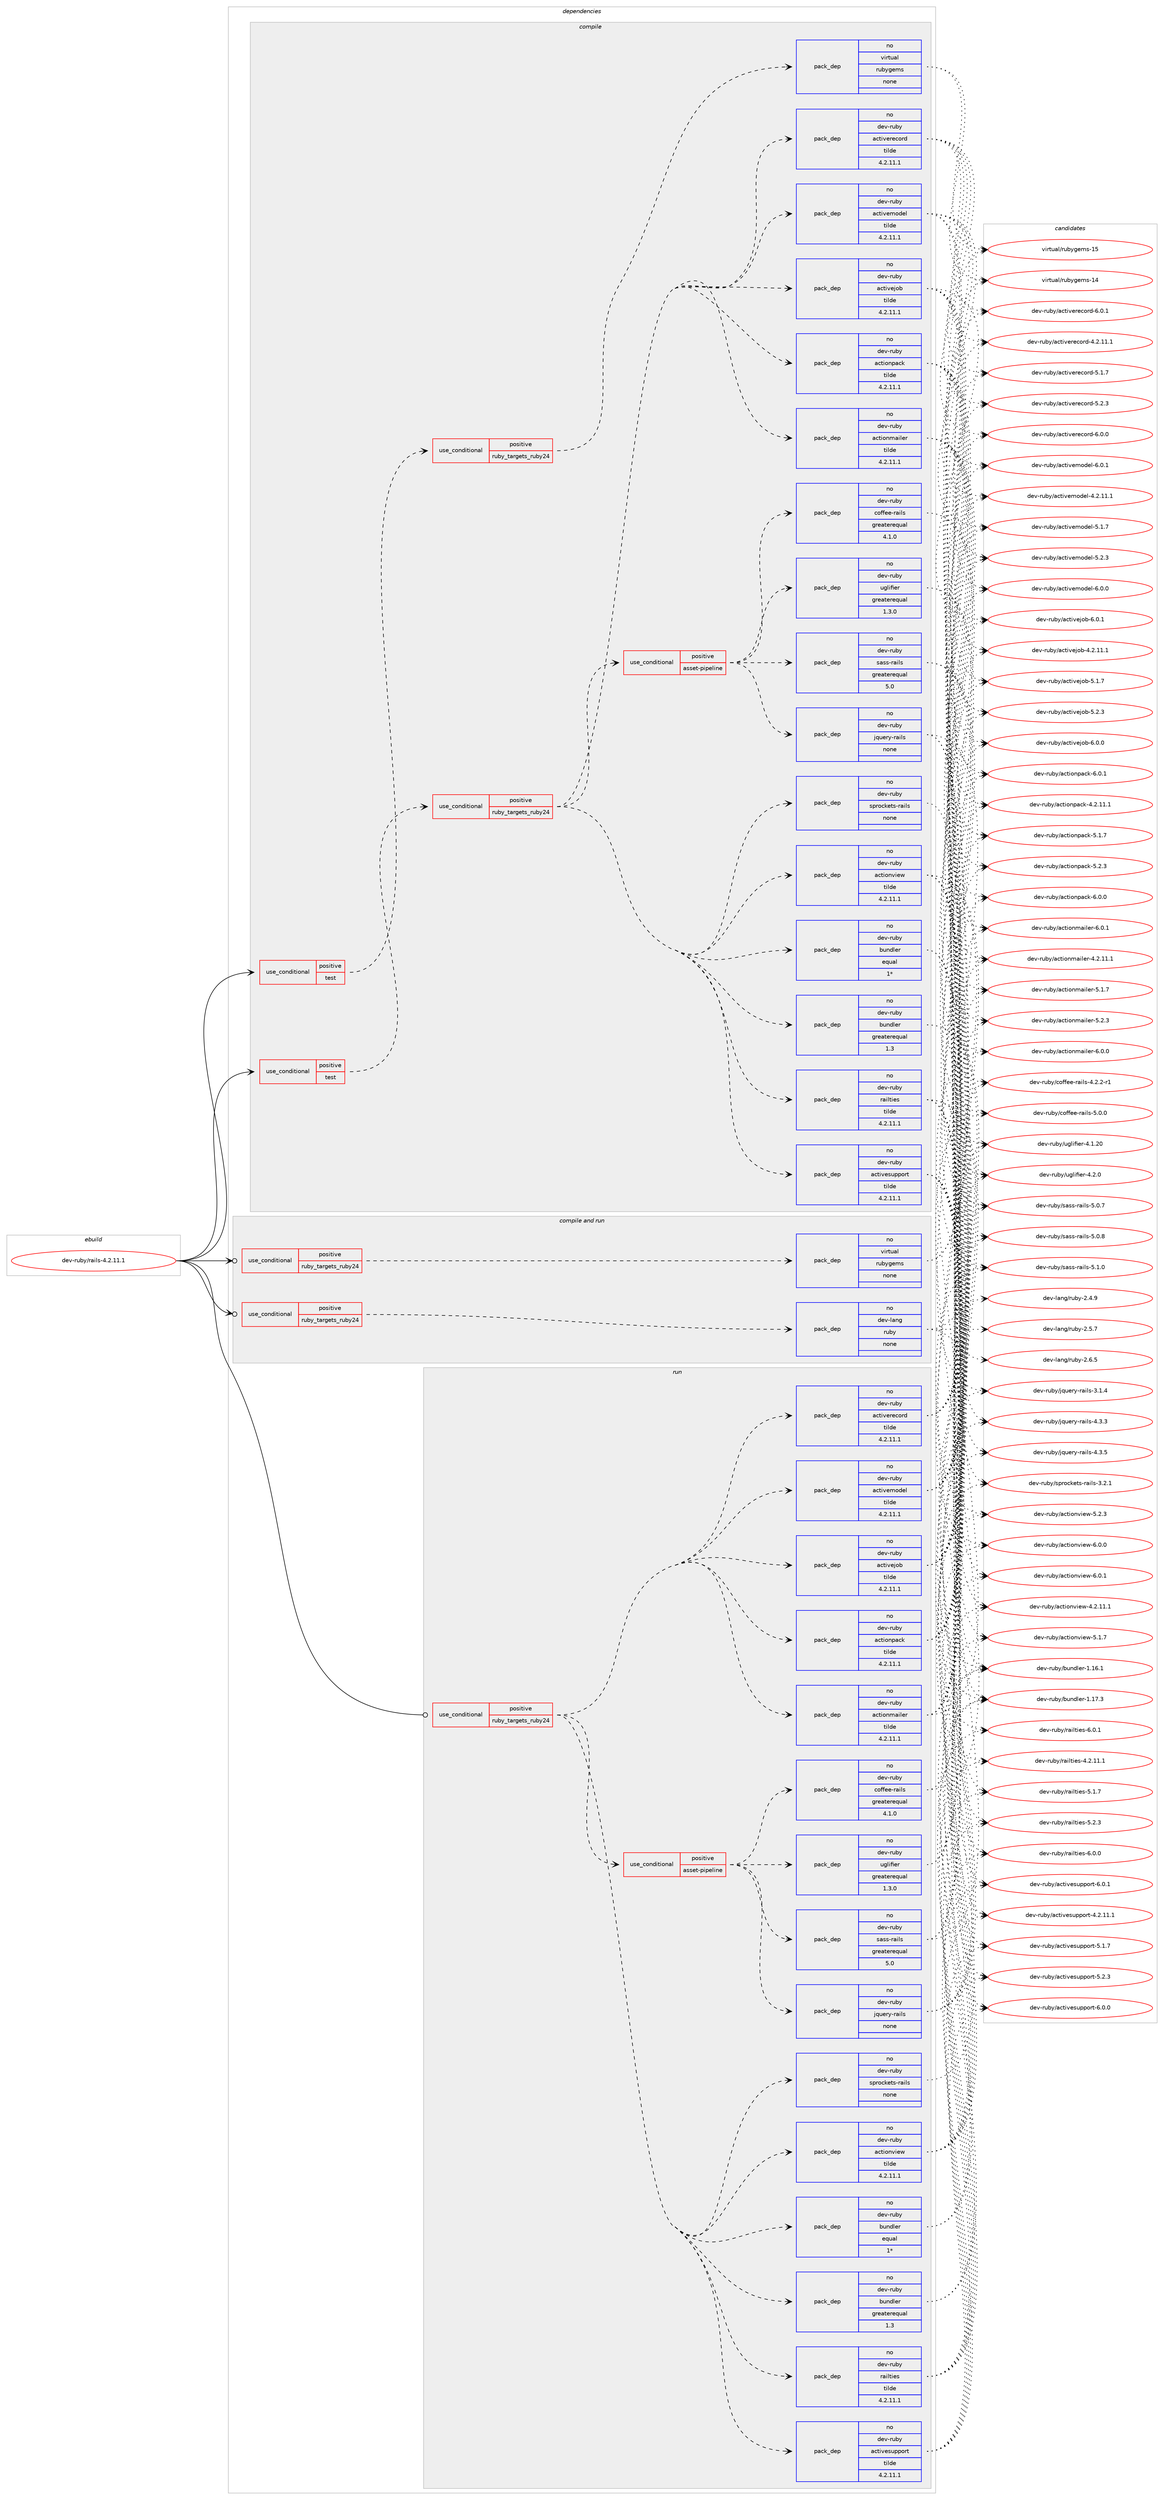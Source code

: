 digraph prolog {

# *************
# Graph options
# *************

newrank=true;
concentrate=true;
compound=true;
graph [rankdir=LR,fontname=Helvetica,fontsize=10,ranksep=1.5];#, ranksep=2.5, nodesep=0.2];
edge  [arrowhead=vee];
node  [fontname=Helvetica,fontsize=10];

# **********
# The ebuild
# **********

subgraph cluster_leftcol {
color=gray;
rank=same;
label=<<i>ebuild</i>>;
id [label="dev-ruby/rails-4.2.11.1", color=red, width=4, href="../dev-ruby/rails-4.2.11.1.svg"];
}

# ****************
# The dependencies
# ****************

subgraph cluster_midcol {
color=gray;
label=<<i>dependencies</i>>;
subgraph cluster_compile {
fillcolor="#eeeeee";
style=filled;
label=<<i>compile</i>>;
subgraph cond171565 {
dependency702860 [label=<<TABLE BORDER="0" CELLBORDER="1" CELLSPACING="0" CELLPADDING="4"><TR><TD ROWSPAN="3" CELLPADDING="10">use_conditional</TD></TR><TR><TD>positive</TD></TR><TR><TD>test</TD></TR></TABLE>>, shape=none, color=red];
subgraph cond171566 {
dependency702861 [label=<<TABLE BORDER="0" CELLBORDER="1" CELLSPACING="0" CELLPADDING="4"><TR><TD ROWSPAN="3" CELLPADDING="10">use_conditional</TD></TR><TR><TD>positive</TD></TR><TR><TD>ruby_targets_ruby24</TD></TR></TABLE>>, shape=none, color=red];
subgraph pack519265 {
dependency702862 [label=<<TABLE BORDER="0" CELLBORDER="1" CELLSPACING="0" CELLPADDING="4" WIDTH="220"><TR><TD ROWSPAN="6" CELLPADDING="30">pack_dep</TD></TR><TR><TD WIDTH="110">no</TD></TR><TR><TD>dev-ruby</TD></TR><TR><TD>actionmailer</TD></TR><TR><TD>tilde</TD></TR><TR><TD>4.2.11.1</TD></TR></TABLE>>, shape=none, color=blue];
}
dependency702861:e -> dependency702862:w [weight=20,style="dashed",arrowhead="vee"];
subgraph pack519266 {
dependency702863 [label=<<TABLE BORDER="0" CELLBORDER="1" CELLSPACING="0" CELLPADDING="4" WIDTH="220"><TR><TD ROWSPAN="6" CELLPADDING="30">pack_dep</TD></TR><TR><TD WIDTH="110">no</TD></TR><TR><TD>dev-ruby</TD></TR><TR><TD>actionpack</TD></TR><TR><TD>tilde</TD></TR><TR><TD>4.2.11.1</TD></TR></TABLE>>, shape=none, color=blue];
}
dependency702861:e -> dependency702863:w [weight=20,style="dashed",arrowhead="vee"];
subgraph pack519267 {
dependency702864 [label=<<TABLE BORDER="0" CELLBORDER="1" CELLSPACING="0" CELLPADDING="4" WIDTH="220"><TR><TD ROWSPAN="6" CELLPADDING="30">pack_dep</TD></TR><TR><TD WIDTH="110">no</TD></TR><TR><TD>dev-ruby</TD></TR><TR><TD>actionview</TD></TR><TR><TD>tilde</TD></TR><TR><TD>4.2.11.1</TD></TR></TABLE>>, shape=none, color=blue];
}
dependency702861:e -> dependency702864:w [weight=20,style="dashed",arrowhead="vee"];
subgraph pack519268 {
dependency702865 [label=<<TABLE BORDER="0" CELLBORDER="1" CELLSPACING="0" CELLPADDING="4" WIDTH="220"><TR><TD ROWSPAN="6" CELLPADDING="30">pack_dep</TD></TR><TR><TD WIDTH="110">no</TD></TR><TR><TD>dev-ruby</TD></TR><TR><TD>activejob</TD></TR><TR><TD>tilde</TD></TR><TR><TD>4.2.11.1</TD></TR></TABLE>>, shape=none, color=blue];
}
dependency702861:e -> dependency702865:w [weight=20,style="dashed",arrowhead="vee"];
subgraph pack519269 {
dependency702866 [label=<<TABLE BORDER="0" CELLBORDER="1" CELLSPACING="0" CELLPADDING="4" WIDTH="220"><TR><TD ROWSPAN="6" CELLPADDING="30">pack_dep</TD></TR><TR><TD WIDTH="110">no</TD></TR><TR><TD>dev-ruby</TD></TR><TR><TD>activemodel</TD></TR><TR><TD>tilde</TD></TR><TR><TD>4.2.11.1</TD></TR></TABLE>>, shape=none, color=blue];
}
dependency702861:e -> dependency702866:w [weight=20,style="dashed",arrowhead="vee"];
subgraph pack519270 {
dependency702867 [label=<<TABLE BORDER="0" CELLBORDER="1" CELLSPACING="0" CELLPADDING="4" WIDTH="220"><TR><TD ROWSPAN="6" CELLPADDING="30">pack_dep</TD></TR><TR><TD WIDTH="110">no</TD></TR><TR><TD>dev-ruby</TD></TR><TR><TD>activerecord</TD></TR><TR><TD>tilde</TD></TR><TR><TD>4.2.11.1</TD></TR></TABLE>>, shape=none, color=blue];
}
dependency702861:e -> dependency702867:w [weight=20,style="dashed",arrowhead="vee"];
subgraph pack519271 {
dependency702868 [label=<<TABLE BORDER="0" CELLBORDER="1" CELLSPACING="0" CELLPADDING="4" WIDTH="220"><TR><TD ROWSPAN="6" CELLPADDING="30">pack_dep</TD></TR><TR><TD WIDTH="110">no</TD></TR><TR><TD>dev-ruby</TD></TR><TR><TD>activesupport</TD></TR><TR><TD>tilde</TD></TR><TR><TD>4.2.11.1</TD></TR></TABLE>>, shape=none, color=blue];
}
dependency702861:e -> dependency702868:w [weight=20,style="dashed",arrowhead="vee"];
subgraph pack519272 {
dependency702869 [label=<<TABLE BORDER="0" CELLBORDER="1" CELLSPACING="0" CELLPADDING="4" WIDTH="220"><TR><TD ROWSPAN="6" CELLPADDING="30">pack_dep</TD></TR><TR><TD WIDTH="110">no</TD></TR><TR><TD>dev-ruby</TD></TR><TR><TD>railties</TD></TR><TR><TD>tilde</TD></TR><TR><TD>4.2.11.1</TD></TR></TABLE>>, shape=none, color=blue];
}
dependency702861:e -> dependency702869:w [weight=20,style="dashed",arrowhead="vee"];
subgraph pack519273 {
dependency702870 [label=<<TABLE BORDER="0" CELLBORDER="1" CELLSPACING="0" CELLPADDING="4" WIDTH="220"><TR><TD ROWSPAN="6" CELLPADDING="30">pack_dep</TD></TR><TR><TD WIDTH="110">no</TD></TR><TR><TD>dev-ruby</TD></TR><TR><TD>bundler</TD></TR><TR><TD>greaterequal</TD></TR><TR><TD>1.3</TD></TR></TABLE>>, shape=none, color=blue];
}
dependency702861:e -> dependency702870:w [weight=20,style="dashed",arrowhead="vee"];
subgraph pack519274 {
dependency702871 [label=<<TABLE BORDER="0" CELLBORDER="1" CELLSPACING="0" CELLPADDING="4" WIDTH="220"><TR><TD ROWSPAN="6" CELLPADDING="30">pack_dep</TD></TR><TR><TD WIDTH="110">no</TD></TR><TR><TD>dev-ruby</TD></TR><TR><TD>bundler</TD></TR><TR><TD>equal</TD></TR><TR><TD>1*</TD></TR></TABLE>>, shape=none, color=blue];
}
dependency702861:e -> dependency702871:w [weight=20,style="dashed",arrowhead="vee"];
subgraph pack519275 {
dependency702872 [label=<<TABLE BORDER="0" CELLBORDER="1" CELLSPACING="0" CELLPADDING="4" WIDTH="220"><TR><TD ROWSPAN="6" CELLPADDING="30">pack_dep</TD></TR><TR><TD WIDTH="110">no</TD></TR><TR><TD>dev-ruby</TD></TR><TR><TD>sprockets-rails</TD></TR><TR><TD>none</TD></TR><TR><TD></TD></TR></TABLE>>, shape=none, color=blue];
}
dependency702861:e -> dependency702872:w [weight=20,style="dashed",arrowhead="vee"];
subgraph cond171567 {
dependency702873 [label=<<TABLE BORDER="0" CELLBORDER="1" CELLSPACING="0" CELLPADDING="4"><TR><TD ROWSPAN="3" CELLPADDING="10">use_conditional</TD></TR><TR><TD>positive</TD></TR><TR><TD>asset-pipeline</TD></TR></TABLE>>, shape=none, color=red];
subgraph pack519276 {
dependency702874 [label=<<TABLE BORDER="0" CELLBORDER="1" CELLSPACING="0" CELLPADDING="4" WIDTH="220"><TR><TD ROWSPAN="6" CELLPADDING="30">pack_dep</TD></TR><TR><TD WIDTH="110">no</TD></TR><TR><TD>dev-ruby</TD></TR><TR><TD>jquery-rails</TD></TR><TR><TD>none</TD></TR><TR><TD></TD></TR></TABLE>>, shape=none, color=blue];
}
dependency702873:e -> dependency702874:w [weight=20,style="dashed",arrowhead="vee"];
subgraph pack519277 {
dependency702875 [label=<<TABLE BORDER="0" CELLBORDER="1" CELLSPACING="0" CELLPADDING="4" WIDTH="220"><TR><TD ROWSPAN="6" CELLPADDING="30">pack_dep</TD></TR><TR><TD WIDTH="110">no</TD></TR><TR><TD>dev-ruby</TD></TR><TR><TD>sass-rails</TD></TR><TR><TD>greaterequal</TD></TR><TR><TD>5.0</TD></TR></TABLE>>, shape=none, color=blue];
}
dependency702873:e -> dependency702875:w [weight=20,style="dashed",arrowhead="vee"];
subgraph pack519278 {
dependency702876 [label=<<TABLE BORDER="0" CELLBORDER="1" CELLSPACING="0" CELLPADDING="4" WIDTH="220"><TR><TD ROWSPAN="6" CELLPADDING="30">pack_dep</TD></TR><TR><TD WIDTH="110">no</TD></TR><TR><TD>dev-ruby</TD></TR><TR><TD>uglifier</TD></TR><TR><TD>greaterequal</TD></TR><TR><TD>1.3.0</TD></TR></TABLE>>, shape=none, color=blue];
}
dependency702873:e -> dependency702876:w [weight=20,style="dashed",arrowhead="vee"];
subgraph pack519279 {
dependency702877 [label=<<TABLE BORDER="0" CELLBORDER="1" CELLSPACING="0" CELLPADDING="4" WIDTH="220"><TR><TD ROWSPAN="6" CELLPADDING="30">pack_dep</TD></TR><TR><TD WIDTH="110">no</TD></TR><TR><TD>dev-ruby</TD></TR><TR><TD>coffee-rails</TD></TR><TR><TD>greaterequal</TD></TR><TR><TD>4.1.0</TD></TR></TABLE>>, shape=none, color=blue];
}
dependency702873:e -> dependency702877:w [weight=20,style="dashed",arrowhead="vee"];
}
dependency702861:e -> dependency702873:w [weight=20,style="dashed",arrowhead="vee"];
}
dependency702860:e -> dependency702861:w [weight=20,style="dashed",arrowhead="vee"];
}
id:e -> dependency702860:w [weight=20,style="solid",arrowhead="vee"];
subgraph cond171568 {
dependency702878 [label=<<TABLE BORDER="0" CELLBORDER="1" CELLSPACING="0" CELLPADDING="4"><TR><TD ROWSPAN="3" CELLPADDING="10">use_conditional</TD></TR><TR><TD>positive</TD></TR><TR><TD>test</TD></TR></TABLE>>, shape=none, color=red];
subgraph cond171569 {
dependency702879 [label=<<TABLE BORDER="0" CELLBORDER="1" CELLSPACING="0" CELLPADDING="4"><TR><TD ROWSPAN="3" CELLPADDING="10">use_conditional</TD></TR><TR><TD>positive</TD></TR><TR><TD>ruby_targets_ruby24</TD></TR></TABLE>>, shape=none, color=red];
subgraph pack519280 {
dependency702880 [label=<<TABLE BORDER="0" CELLBORDER="1" CELLSPACING="0" CELLPADDING="4" WIDTH="220"><TR><TD ROWSPAN="6" CELLPADDING="30">pack_dep</TD></TR><TR><TD WIDTH="110">no</TD></TR><TR><TD>virtual</TD></TR><TR><TD>rubygems</TD></TR><TR><TD>none</TD></TR><TR><TD></TD></TR></TABLE>>, shape=none, color=blue];
}
dependency702879:e -> dependency702880:w [weight=20,style="dashed",arrowhead="vee"];
}
dependency702878:e -> dependency702879:w [weight=20,style="dashed",arrowhead="vee"];
}
id:e -> dependency702878:w [weight=20,style="solid",arrowhead="vee"];
}
subgraph cluster_compileandrun {
fillcolor="#eeeeee";
style=filled;
label=<<i>compile and run</i>>;
subgraph cond171570 {
dependency702881 [label=<<TABLE BORDER="0" CELLBORDER="1" CELLSPACING="0" CELLPADDING="4"><TR><TD ROWSPAN="3" CELLPADDING="10">use_conditional</TD></TR><TR><TD>positive</TD></TR><TR><TD>ruby_targets_ruby24</TD></TR></TABLE>>, shape=none, color=red];
subgraph pack519281 {
dependency702882 [label=<<TABLE BORDER="0" CELLBORDER="1" CELLSPACING="0" CELLPADDING="4" WIDTH="220"><TR><TD ROWSPAN="6" CELLPADDING="30">pack_dep</TD></TR><TR><TD WIDTH="110">no</TD></TR><TR><TD>dev-lang</TD></TR><TR><TD>ruby</TD></TR><TR><TD>none</TD></TR><TR><TD></TD></TR></TABLE>>, shape=none, color=blue];
}
dependency702881:e -> dependency702882:w [weight=20,style="dashed",arrowhead="vee"];
}
id:e -> dependency702881:w [weight=20,style="solid",arrowhead="odotvee"];
subgraph cond171571 {
dependency702883 [label=<<TABLE BORDER="0" CELLBORDER="1" CELLSPACING="0" CELLPADDING="4"><TR><TD ROWSPAN="3" CELLPADDING="10">use_conditional</TD></TR><TR><TD>positive</TD></TR><TR><TD>ruby_targets_ruby24</TD></TR></TABLE>>, shape=none, color=red];
subgraph pack519282 {
dependency702884 [label=<<TABLE BORDER="0" CELLBORDER="1" CELLSPACING="0" CELLPADDING="4" WIDTH="220"><TR><TD ROWSPAN="6" CELLPADDING="30">pack_dep</TD></TR><TR><TD WIDTH="110">no</TD></TR><TR><TD>virtual</TD></TR><TR><TD>rubygems</TD></TR><TR><TD>none</TD></TR><TR><TD></TD></TR></TABLE>>, shape=none, color=blue];
}
dependency702883:e -> dependency702884:w [weight=20,style="dashed",arrowhead="vee"];
}
id:e -> dependency702883:w [weight=20,style="solid",arrowhead="odotvee"];
}
subgraph cluster_run {
fillcolor="#eeeeee";
style=filled;
label=<<i>run</i>>;
subgraph cond171572 {
dependency702885 [label=<<TABLE BORDER="0" CELLBORDER="1" CELLSPACING="0" CELLPADDING="4"><TR><TD ROWSPAN="3" CELLPADDING="10">use_conditional</TD></TR><TR><TD>positive</TD></TR><TR><TD>ruby_targets_ruby24</TD></TR></TABLE>>, shape=none, color=red];
subgraph pack519283 {
dependency702886 [label=<<TABLE BORDER="0" CELLBORDER="1" CELLSPACING="0" CELLPADDING="4" WIDTH="220"><TR><TD ROWSPAN="6" CELLPADDING="30">pack_dep</TD></TR><TR><TD WIDTH="110">no</TD></TR><TR><TD>dev-ruby</TD></TR><TR><TD>actionmailer</TD></TR><TR><TD>tilde</TD></TR><TR><TD>4.2.11.1</TD></TR></TABLE>>, shape=none, color=blue];
}
dependency702885:e -> dependency702886:w [weight=20,style="dashed",arrowhead="vee"];
subgraph pack519284 {
dependency702887 [label=<<TABLE BORDER="0" CELLBORDER="1" CELLSPACING="0" CELLPADDING="4" WIDTH="220"><TR><TD ROWSPAN="6" CELLPADDING="30">pack_dep</TD></TR><TR><TD WIDTH="110">no</TD></TR><TR><TD>dev-ruby</TD></TR><TR><TD>actionpack</TD></TR><TR><TD>tilde</TD></TR><TR><TD>4.2.11.1</TD></TR></TABLE>>, shape=none, color=blue];
}
dependency702885:e -> dependency702887:w [weight=20,style="dashed",arrowhead="vee"];
subgraph pack519285 {
dependency702888 [label=<<TABLE BORDER="0" CELLBORDER="1" CELLSPACING="0" CELLPADDING="4" WIDTH="220"><TR><TD ROWSPAN="6" CELLPADDING="30">pack_dep</TD></TR><TR><TD WIDTH="110">no</TD></TR><TR><TD>dev-ruby</TD></TR><TR><TD>actionview</TD></TR><TR><TD>tilde</TD></TR><TR><TD>4.2.11.1</TD></TR></TABLE>>, shape=none, color=blue];
}
dependency702885:e -> dependency702888:w [weight=20,style="dashed",arrowhead="vee"];
subgraph pack519286 {
dependency702889 [label=<<TABLE BORDER="0" CELLBORDER="1" CELLSPACING="0" CELLPADDING="4" WIDTH="220"><TR><TD ROWSPAN="6" CELLPADDING="30">pack_dep</TD></TR><TR><TD WIDTH="110">no</TD></TR><TR><TD>dev-ruby</TD></TR><TR><TD>activejob</TD></TR><TR><TD>tilde</TD></TR><TR><TD>4.2.11.1</TD></TR></TABLE>>, shape=none, color=blue];
}
dependency702885:e -> dependency702889:w [weight=20,style="dashed",arrowhead="vee"];
subgraph pack519287 {
dependency702890 [label=<<TABLE BORDER="0" CELLBORDER="1" CELLSPACING="0" CELLPADDING="4" WIDTH="220"><TR><TD ROWSPAN="6" CELLPADDING="30">pack_dep</TD></TR><TR><TD WIDTH="110">no</TD></TR><TR><TD>dev-ruby</TD></TR><TR><TD>activemodel</TD></TR><TR><TD>tilde</TD></TR><TR><TD>4.2.11.1</TD></TR></TABLE>>, shape=none, color=blue];
}
dependency702885:e -> dependency702890:w [weight=20,style="dashed",arrowhead="vee"];
subgraph pack519288 {
dependency702891 [label=<<TABLE BORDER="0" CELLBORDER="1" CELLSPACING="0" CELLPADDING="4" WIDTH="220"><TR><TD ROWSPAN="6" CELLPADDING="30">pack_dep</TD></TR><TR><TD WIDTH="110">no</TD></TR><TR><TD>dev-ruby</TD></TR><TR><TD>activerecord</TD></TR><TR><TD>tilde</TD></TR><TR><TD>4.2.11.1</TD></TR></TABLE>>, shape=none, color=blue];
}
dependency702885:e -> dependency702891:w [weight=20,style="dashed",arrowhead="vee"];
subgraph pack519289 {
dependency702892 [label=<<TABLE BORDER="0" CELLBORDER="1" CELLSPACING="0" CELLPADDING="4" WIDTH="220"><TR><TD ROWSPAN="6" CELLPADDING="30">pack_dep</TD></TR><TR><TD WIDTH="110">no</TD></TR><TR><TD>dev-ruby</TD></TR><TR><TD>activesupport</TD></TR><TR><TD>tilde</TD></TR><TR><TD>4.2.11.1</TD></TR></TABLE>>, shape=none, color=blue];
}
dependency702885:e -> dependency702892:w [weight=20,style="dashed",arrowhead="vee"];
subgraph pack519290 {
dependency702893 [label=<<TABLE BORDER="0" CELLBORDER="1" CELLSPACING="0" CELLPADDING="4" WIDTH="220"><TR><TD ROWSPAN="6" CELLPADDING="30">pack_dep</TD></TR><TR><TD WIDTH="110">no</TD></TR><TR><TD>dev-ruby</TD></TR><TR><TD>railties</TD></TR><TR><TD>tilde</TD></TR><TR><TD>4.2.11.1</TD></TR></TABLE>>, shape=none, color=blue];
}
dependency702885:e -> dependency702893:w [weight=20,style="dashed",arrowhead="vee"];
subgraph pack519291 {
dependency702894 [label=<<TABLE BORDER="0" CELLBORDER="1" CELLSPACING="0" CELLPADDING="4" WIDTH="220"><TR><TD ROWSPAN="6" CELLPADDING="30">pack_dep</TD></TR><TR><TD WIDTH="110">no</TD></TR><TR><TD>dev-ruby</TD></TR><TR><TD>bundler</TD></TR><TR><TD>greaterequal</TD></TR><TR><TD>1.3</TD></TR></TABLE>>, shape=none, color=blue];
}
dependency702885:e -> dependency702894:w [weight=20,style="dashed",arrowhead="vee"];
subgraph pack519292 {
dependency702895 [label=<<TABLE BORDER="0" CELLBORDER="1" CELLSPACING="0" CELLPADDING="4" WIDTH="220"><TR><TD ROWSPAN="6" CELLPADDING="30">pack_dep</TD></TR><TR><TD WIDTH="110">no</TD></TR><TR><TD>dev-ruby</TD></TR><TR><TD>bundler</TD></TR><TR><TD>equal</TD></TR><TR><TD>1*</TD></TR></TABLE>>, shape=none, color=blue];
}
dependency702885:e -> dependency702895:w [weight=20,style="dashed",arrowhead="vee"];
subgraph pack519293 {
dependency702896 [label=<<TABLE BORDER="0" CELLBORDER="1" CELLSPACING="0" CELLPADDING="4" WIDTH="220"><TR><TD ROWSPAN="6" CELLPADDING="30">pack_dep</TD></TR><TR><TD WIDTH="110">no</TD></TR><TR><TD>dev-ruby</TD></TR><TR><TD>sprockets-rails</TD></TR><TR><TD>none</TD></TR><TR><TD></TD></TR></TABLE>>, shape=none, color=blue];
}
dependency702885:e -> dependency702896:w [weight=20,style="dashed",arrowhead="vee"];
subgraph cond171573 {
dependency702897 [label=<<TABLE BORDER="0" CELLBORDER="1" CELLSPACING="0" CELLPADDING="4"><TR><TD ROWSPAN="3" CELLPADDING="10">use_conditional</TD></TR><TR><TD>positive</TD></TR><TR><TD>asset-pipeline</TD></TR></TABLE>>, shape=none, color=red];
subgraph pack519294 {
dependency702898 [label=<<TABLE BORDER="0" CELLBORDER="1" CELLSPACING="0" CELLPADDING="4" WIDTH="220"><TR><TD ROWSPAN="6" CELLPADDING="30">pack_dep</TD></TR><TR><TD WIDTH="110">no</TD></TR><TR><TD>dev-ruby</TD></TR><TR><TD>jquery-rails</TD></TR><TR><TD>none</TD></TR><TR><TD></TD></TR></TABLE>>, shape=none, color=blue];
}
dependency702897:e -> dependency702898:w [weight=20,style="dashed",arrowhead="vee"];
subgraph pack519295 {
dependency702899 [label=<<TABLE BORDER="0" CELLBORDER="1" CELLSPACING="0" CELLPADDING="4" WIDTH="220"><TR><TD ROWSPAN="6" CELLPADDING="30">pack_dep</TD></TR><TR><TD WIDTH="110">no</TD></TR><TR><TD>dev-ruby</TD></TR><TR><TD>sass-rails</TD></TR><TR><TD>greaterequal</TD></TR><TR><TD>5.0</TD></TR></TABLE>>, shape=none, color=blue];
}
dependency702897:e -> dependency702899:w [weight=20,style="dashed",arrowhead="vee"];
subgraph pack519296 {
dependency702900 [label=<<TABLE BORDER="0" CELLBORDER="1" CELLSPACING="0" CELLPADDING="4" WIDTH="220"><TR><TD ROWSPAN="6" CELLPADDING="30">pack_dep</TD></TR><TR><TD WIDTH="110">no</TD></TR><TR><TD>dev-ruby</TD></TR><TR><TD>uglifier</TD></TR><TR><TD>greaterequal</TD></TR><TR><TD>1.3.0</TD></TR></TABLE>>, shape=none, color=blue];
}
dependency702897:e -> dependency702900:w [weight=20,style="dashed",arrowhead="vee"];
subgraph pack519297 {
dependency702901 [label=<<TABLE BORDER="0" CELLBORDER="1" CELLSPACING="0" CELLPADDING="4" WIDTH="220"><TR><TD ROWSPAN="6" CELLPADDING="30">pack_dep</TD></TR><TR><TD WIDTH="110">no</TD></TR><TR><TD>dev-ruby</TD></TR><TR><TD>coffee-rails</TD></TR><TR><TD>greaterequal</TD></TR><TR><TD>4.1.0</TD></TR></TABLE>>, shape=none, color=blue];
}
dependency702897:e -> dependency702901:w [weight=20,style="dashed",arrowhead="vee"];
}
dependency702885:e -> dependency702897:w [weight=20,style="dashed",arrowhead="vee"];
}
id:e -> dependency702885:w [weight=20,style="solid",arrowhead="odot"];
}
}

# **************
# The candidates
# **************

subgraph cluster_choices {
rank=same;
color=gray;
label=<<i>candidates</i>>;

subgraph choice519265 {
color=black;
nodesep=1;
choice100101118451141179812147979911610511111010997105108101114455246504649494649 [label="dev-ruby/actionmailer-4.2.11.1", color=red, width=4,href="../dev-ruby/actionmailer-4.2.11.1.svg"];
choice100101118451141179812147979911610511111010997105108101114455346494655 [label="dev-ruby/actionmailer-5.1.7", color=red, width=4,href="../dev-ruby/actionmailer-5.1.7.svg"];
choice100101118451141179812147979911610511111010997105108101114455346504651 [label="dev-ruby/actionmailer-5.2.3", color=red, width=4,href="../dev-ruby/actionmailer-5.2.3.svg"];
choice100101118451141179812147979911610511111010997105108101114455446484648 [label="dev-ruby/actionmailer-6.0.0", color=red, width=4,href="../dev-ruby/actionmailer-6.0.0.svg"];
choice100101118451141179812147979911610511111010997105108101114455446484649 [label="dev-ruby/actionmailer-6.0.1", color=red, width=4,href="../dev-ruby/actionmailer-6.0.1.svg"];
dependency702862:e -> choice100101118451141179812147979911610511111010997105108101114455246504649494649:w [style=dotted,weight="100"];
dependency702862:e -> choice100101118451141179812147979911610511111010997105108101114455346494655:w [style=dotted,weight="100"];
dependency702862:e -> choice100101118451141179812147979911610511111010997105108101114455346504651:w [style=dotted,weight="100"];
dependency702862:e -> choice100101118451141179812147979911610511111010997105108101114455446484648:w [style=dotted,weight="100"];
dependency702862:e -> choice100101118451141179812147979911610511111010997105108101114455446484649:w [style=dotted,weight="100"];
}
subgraph choice519266 {
color=black;
nodesep=1;
choice10010111845114117981214797991161051111101129799107455246504649494649 [label="dev-ruby/actionpack-4.2.11.1", color=red, width=4,href="../dev-ruby/actionpack-4.2.11.1.svg"];
choice10010111845114117981214797991161051111101129799107455346494655 [label="dev-ruby/actionpack-5.1.7", color=red, width=4,href="../dev-ruby/actionpack-5.1.7.svg"];
choice10010111845114117981214797991161051111101129799107455346504651 [label="dev-ruby/actionpack-5.2.3", color=red, width=4,href="../dev-ruby/actionpack-5.2.3.svg"];
choice10010111845114117981214797991161051111101129799107455446484648 [label="dev-ruby/actionpack-6.0.0", color=red, width=4,href="../dev-ruby/actionpack-6.0.0.svg"];
choice10010111845114117981214797991161051111101129799107455446484649 [label="dev-ruby/actionpack-6.0.1", color=red, width=4,href="../dev-ruby/actionpack-6.0.1.svg"];
dependency702863:e -> choice10010111845114117981214797991161051111101129799107455246504649494649:w [style=dotted,weight="100"];
dependency702863:e -> choice10010111845114117981214797991161051111101129799107455346494655:w [style=dotted,weight="100"];
dependency702863:e -> choice10010111845114117981214797991161051111101129799107455346504651:w [style=dotted,weight="100"];
dependency702863:e -> choice10010111845114117981214797991161051111101129799107455446484648:w [style=dotted,weight="100"];
dependency702863:e -> choice10010111845114117981214797991161051111101129799107455446484649:w [style=dotted,weight="100"];
}
subgraph choice519267 {
color=black;
nodesep=1;
choice1001011184511411798121479799116105111110118105101119455246504649494649 [label="dev-ruby/actionview-4.2.11.1", color=red, width=4,href="../dev-ruby/actionview-4.2.11.1.svg"];
choice1001011184511411798121479799116105111110118105101119455346494655 [label="dev-ruby/actionview-5.1.7", color=red, width=4,href="../dev-ruby/actionview-5.1.7.svg"];
choice1001011184511411798121479799116105111110118105101119455346504651 [label="dev-ruby/actionview-5.2.3", color=red, width=4,href="../dev-ruby/actionview-5.2.3.svg"];
choice1001011184511411798121479799116105111110118105101119455446484648 [label="dev-ruby/actionview-6.0.0", color=red, width=4,href="../dev-ruby/actionview-6.0.0.svg"];
choice1001011184511411798121479799116105111110118105101119455446484649 [label="dev-ruby/actionview-6.0.1", color=red, width=4,href="../dev-ruby/actionview-6.0.1.svg"];
dependency702864:e -> choice1001011184511411798121479799116105111110118105101119455246504649494649:w [style=dotted,weight="100"];
dependency702864:e -> choice1001011184511411798121479799116105111110118105101119455346494655:w [style=dotted,weight="100"];
dependency702864:e -> choice1001011184511411798121479799116105111110118105101119455346504651:w [style=dotted,weight="100"];
dependency702864:e -> choice1001011184511411798121479799116105111110118105101119455446484648:w [style=dotted,weight="100"];
dependency702864:e -> choice1001011184511411798121479799116105111110118105101119455446484649:w [style=dotted,weight="100"];
}
subgraph choice519268 {
color=black;
nodesep=1;
choice100101118451141179812147979911610511810110611198455246504649494649 [label="dev-ruby/activejob-4.2.11.1", color=red, width=4,href="../dev-ruby/activejob-4.2.11.1.svg"];
choice100101118451141179812147979911610511810110611198455346494655 [label="dev-ruby/activejob-5.1.7", color=red, width=4,href="../dev-ruby/activejob-5.1.7.svg"];
choice100101118451141179812147979911610511810110611198455346504651 [label="dev-ruby/activejob-5.2.3", color=red, width=4,href="../dev-ruby/activejob-5.2.3.svg"];
choice100101118451141179812147979911610511810110611198455446484648 [label="dev-ruby/activejob-6.0.0", color=red, width=4,href="../dev-ruby/activejob-6.0.0.svg"];
choice100101118451141179812147979911610511810110611198455446484649 [label="dev-ruby/activejob-6.0.1", color=red, width=4,href="../dev-ruby/activejob-6.0.1.svg"];
dependency702865:e -> choice100101118451141179812147979911610511810110611198455246504649494649:w [style=dotted,weight="100"];
dependency702865:e -> choice100101118451141179812147979911610511810110611198455346494655:w [style=dotted,weight="100"];
dependency702865:e -> choice100101118451141179812147979911610511810110611198455346504651:w [style=dotted,weight="100"];
dependency702865:e -> choice100101118451141179812147979911610511810110611198455446484648:w [style=dotted,weight="100"];
dependency702865:e -> choice100101118451141179812147979911610511810110611198455446484649:w [style=dotted,weight="100"];
}
subgraph choice519269 {
color=black;
nodesep=1;
choice1001011184511411798121479799116105118101109111100101108455246504649494649 [label="dev-ruby/activemodel-4.2.11.1", color=red, width=4,href="../dev-ruby/activemodel-4.2.11.1.svg"];
choice1001011184511411798121479799116105118101109111100101108455346494655 [label="dev-ruby/activemodel-5.1.7", color=red, width=4,href="../dev-ruby/activemodel-5.1.7.svg"];
choice1001011184511411798121479799116105118101109111100101108455346504651 [label="dev-ruby/activemodel-5.2.3", color=red, width=4,href="../dev-ruby/activemodel-5.2.3.svg"];
choice1001011184511411798121479799116105118101109111100101108455446484648 [label="dev-ruby/activemodel-6.0.0", color=red, width=4,href="../dev-ruby/activemodel-6.0.0.svg"];
choice1001011184511411798121479799116105118101109111100101108455446484649 [label="dev-ruby/activemodel-6.0.1", color=red, width=4,href="../dev-ruby/activemodel-6.0.1.svg"];
dependency702866:e -> choice1001011184511411798121479799116105118101109111100101108455246504649494649:w [style=dotted,weight="100"];
dependency702866:e -> choice1001011184511411798121479799116105118101109111100101108455346494655:w [style=dotted,weight="100"];
dependency702866:e -> choice1001011184511411798121479799116105118101109111100101108455346504651:w [style=dotted,weight="100"];
dependency702866:e -> choice1001011184511411798121479799116105118101109111100101108455446484648:w [style=dotted,weight="100"];
dependency702866:e -> choice1001011184511411798121479799116105118101109111100101108455446484649:w [style=dotted,weight="100"];
}
subgraph choice519270 {
color=black;
nodesep=1;
choice100101118451141179812147979911610511810111410199111114100455246504649494649 [label="dev-ruby/activerecord-4.2.11.1", color=red, width=4,href="../dev-ruby/activerecord-4.2.11.1.svg"];
choice100101118451141179812147979911610511810111410199111114100455346494655 [label="dev-ruby/activerecord-5.1.7", color=red, width=4,href="../dev-ruby/activerecord-5.1.7.svg"];
choice100101118451141179812147979911610511810111410199111114100455346504651 [label="dev-ruby/activerecord-5.2.3", color=red, width=4,href="../dev-ruby/activerecord-5.2.3.svg"];
choice100101118451141179812147979911610511810111410199111114100455446484648 [label="dev-ruby/activerecord-6.0.0", color=red, width=4,href="../dev-ruby/activerecord-6.0.0.svg"];
choice100101118451141179812147979911610511810111410199111114100455446484649 [label="dev-ruby/activerecord-6.0.1", color=red, width=4,href="../dev-ruby/activerecord-6.0.1.svg"];
dependency702867:e -> choice100101118451141179812147979911610511810111410199111114100455246504649494649:w [style=dotted,weight="100"];
dependency702867:e -> choice100101118451141179812147979911610511810111410199111114100455346494655:w [style=dotted,weight="100"];
dependency702867:e -> choice100101118451141179812147979911610511810111410199111114100455346504651:w [style=dotted,weight="100"];
dependency702867:e -> choice100101118451141179812147979911610511810111410199111114100455446484648:w [style=dotted,weight="100"];
dependency702867:e -> choice100101118451141179812147979911610511810111410199111114100455446484649:w [style=dotted,weight="100"];
}
subgraph choice519271 {
color=black;
nodesep=1;
choice1001011184511411798121479799116105118101115117112112111114116455246504649494649 [label="dev-ruby/activesupport-4.2.11.1", color=red, width=4,href="../dev-ruby/activesupport-4.2.11.1.svg"];
choice1001011184511411798121479799116105118101115117112112111114116455346494655 [label="dev-ruby/activesupport-5.1.7", color=red, width=4,href="../dev-ruby/activesupport-5.1.7.svg"];
choice1001011184511411798121479799116105118101115117112112111114116455346504651 [label="dev-ruby/activesupport-5.2.3", color=red, width=4,href="../dev-ruby/activesupport-5.2.3.svg"];
choice1001011184511411798121479799116105118101115117112112111114116455446484648 [label="dev-ruby/activesupport-6.0.0", color=red, width=4,href="../dev-ruby/activesupport-6.0.0.svg"];
choice1001011184511411798121479799116105118101115117112112111114116455446484649 [label="dev-ruby/activesupport-6.0.1", color=red, width=4,href="../dev-ruby/activesupport-6.0.1.svg"];
dependency702868:e -> choice1001011184511411798121479799116105118101115117112112111114116455246504649494649:w [style=dotted,weight="100"];
dependency702868:e -> choice1001011184511411798121479799116105118101115117112112111114116455346494655:w [style=dotted,weight="100"];
dependency702868:e -> choice1001011184511411798121479799116105118101115117112112111114116455346504651:w [style=dotted,weight="100"];
dependency702868:e -> choice1001011184511411798121479799116105118101115117112112111114116455446484648:w [style=dotted,weight="100"];
dependency702868:e -> choice1001011184511411798121479799116105118101115117112112111114116455446484649:w [style=dotted,weight="100"];
}
subgraph choice519272 {
color=black;
nodesep=1;
choice10010111845114117981214711497105108116105101115455246504649494649 [label="dev-ruby/railties-4.2.11.1", color=red, width=4,href="../dev-ruby/railties-4.2.11.1.svg"];
choice10010111845114117981214711497105108116105101115455346494655 [label="dev-ruby/railties-5.1.7", color=red, width=4,href="../dev-ruby/railties-5.1.7.svg"];
choice10010111845114117981214711497105108116105101115455346504651 [label="dev-ruby/railties-5.2.3", color=red, width=4,href="../dev-ruby/railties-5.2.3.svg"];
choice10010111845114117981214711497105108116105101115455446484648 [label="dev-ruby/railties-6.0.0", color=red, width=4,href="../dev-ruby/railties-6.0.0.svg"];
choice10010111845114117981214711497105108116105101115455446484649 [label="dev-ruby/railties-6.0.1", color=red, width=4,href="../dev-ruby/railties-6.0.1.svg"];
dependency702869:e -> choice10010111845114117981214711497105108116105101115455246504649494649:w [style=dotted,weight="100"];
dependency702869:e -> choice10010111845114117981214711497105108116105101115455346494655:w [style=dotted,weight="100"];
dependency702869:e -> choice10010111845114117981214711497105108116105101115455346504651:w [style=dotted,weight="100"];
dependency702869:e -> choice10010111845114117981214711497105108116105101115455446484648:w [style=dotted,weight="100"];
dependency702869:e -> choice10010111845114117981214711497105108116105101115455446484649:w [style=dotted,weight="100"];
}
subgraph choice519273 {
color=black;
nodesep=1;
choice1001011184511411798121479811711010010810111445494649544649 [label="dev-ruby/bundler-1.16.1", color=red, width=4,href="../dev-ruby/bundler-1.16.1.svg"];
choice1001011184511411798121479811711010010810111445494649554651 [label="dev-ruby/bundler-1.17.3", color=red, width=4,href="../dev-ruby/bundler-1.17.3.svg"];
dependency702870:e -> choice1001011184511411798121479811711010010810111445494649544649:w [style=dotted,weight="100"];
dependency702870:e -> choice1001011184511411798121479811711010010810111445494649554651:w [style=dotted,weight="100"];
}
subgraph choice519274 {
color=black;
nodesep=1;
choice1001011184511411798121479811711010010810111445494649544649 [label="dev-ruby/bundler-1.16.1", color=red, width=4,href="../dev-ruby/bundler-1.16.1.svg"];
choice1001011184511411798121479811711010010810111445494649554651 [label="dev-ruby/bundler-1.17.3", color=red, width=4,href="../dev-ruby/bundler-1.17.3.svg"];
dependency702871:e -> choice1001011184511411798121479811711010010810111445494649544649:w [style=dotted,weight="100"];
dependency702871:e -> choice1001011184511411798121479811711010010810111445494649554651:w [style=dotted,weight="100"];
}
subgraph choice519275 {
color=black;
nodesep=1;
choice100101118451141179812147115112114111991071011161154511497105108115455146504649 [label="dev-ruby/sprockets-rails-3.2.1", color=red, width=4,href="../dev-ruby/sprockets-rails-3.2.1.svg"];
dependency702872:e -> choice100101118451141179812147115112114111991071011161154511497105108115455146504649:w [style=dotted,weight="100"];
}
subgraph choice519276 {
color=black;
nodesep=1;
choice1001011184511411798121471061131171011141214511497105108115455146494652 [label="dev-ruby/jquery-rails-3.1.4", color=red, width=4,href="../dev-ruby/jquery-rails-3.1.4.svg"];
choice1001011184511411798121471061131171011141214511497105108115455246514651 [label="dev-ruby/jquery-rails-4.3.3", color=red, width=4,href="../dev-ruby/jquery-rails-4.3.3.svg"];
choice1001011184511411798121471061131171011141214511497105108115455246514653 [label="dev-ruby/jquery-rails-4.3.5", color=red, width=4,href="../dev-ruby/jquery-rails-4.3.5.svg"];
dependency702874:e -> choice1001011184511411798121471061131171011141214511497105108115455146494652:w [style=dotted,weight="100"];
dependency702874:e -> choice1001011184511411798121471061131171011141214511497105108115455246514651:w [style=dotted,weight="100"];
dependency702874:e -> choice1001011184511411798121471061131171011141214511497105108115455246514653:w [style=dotted,weight="100"];
}
subgraph choice519277 {
color=black;
nodesep=1;
choice100101118451141179812147115971151154511497105108115455346484655 [label="dev-ruby/sass-rails-5.0.7", color=red, width=4,href="../dev-ruby/sass-rails-5.0.7.svg"];
choice100101118451141179812147115971151154511497105108115455346484656 [label="dev-ruby/sass-rails-5.0.8", color=red, width=4,href="../dev-ruby/sass-rails-5.0.8.svg"];
choice100101118451141179812147115971151154511497105108115455346494648 [label="dev-ruby/sass-rails-5.1.0", color=red, width=4,href="../dev-ruby/sass-rails-5.1.0.svg"];
dependency702875:e -> choice100101118451141179812147115971151154511497105108115455346484655:w [style=dotted,weight="100"];
dependency702875:e -> choice100101118451141179812147115971151154511497105108115455346484656:w [style=dotted,weight="100"];
dependency702875:e -> choice100101118451141179812147115971151154511497105108115455346494648:w [style=dotted,weight="100"];
}
subgraph choice519278 {
color=black;
nodesep=1;
choice10010111845114117981214711710310810510210510111445524649465048 [label="dev-ruby/uglifier-4.1.20", color=red, width=4,href="../dev-ruby/uglifier-4.1.20.svg"];
choice100101118451141179812147117103108105102105101114455246504648 [label="dev-ruby/uglifier-4.2.0", color=red, width=4,href="../dev-ruby/uglifier-4.2.0.svg"];
dependency702876:e -> choice10010111845114117981214711710310810510210510111445524649465048:w [style=dotted,weight="100"];
dependency702876:e -> choice100101118451141179812147117103108105102105101114455246504648:w [style=dotted,weight="100"];
}
subgraph choice519279 {
color=black;
nodesep=1;
choice1001011184511411798121479911110210210110145114971051081154552465046504511449 [label="dev-ruby/coffee-rails-4.2.2-r1", color=red, width=4,href="../dev-ruby/coffee-rails-4.2.2-r1.svg"];
choice100101118451141179812147991111021021011014511497105108115455346484648 [label="dev-ruby/coffee-rails-5.0.0", color=red, width=4,href="../dev-ruby/coffee-rails-5.0.0.svg"];
dependency702877:e -> choice1001011184511411798121479911110210210110145114971051081154552465046504511449:w [style=dotted,weight="100"];
dependency702877:e -> choice100101118451141179812147991111021021011014511497105108115455346484648:w [style=dotted,weight="100"];
}
subgraph choice519280 {
color=black;
nodesep=1;
choice118105114116117971084711411798121103101109115454952 [label="virtual/rubygems-14", color=red, width=4,href="../virtual/rubygems-14.svg"];
choice118105114116117971084711411798121103101109115454953 [label="virtual/rubygems-15", color=red, width=4,href="../virtual/rubygems-15.svg"];
dependency702880:e -> choice118105114116117971084711411798121103101109115454952:w [style=dotted,weight="100"];
dependency702880:e -> choice118105114116117971084711411798121103101109115454953:w [style=dotted,weight="100"];
}
subgraph choice519281 {
color=black;
nodesep=1;
choice10010111845108971101034711411798121455046524657 [label="dev-lang/ruby-2.4.9", color=red, width=4,href="../dev-lang/ruby-2.4.9.svg"];
choice10010111845108971101034711411798121455046534655 [label="dev-lang/ruby-2.5.7", color=red, width=4,href="../dev-lang/ruby-2.5.7.svg"];
choice10010111845108971101034711411798121455046544653 [label="dev-lang/ruby-2.6.5", color=red, width=4,href="../dev-lang/ruby-2.6.5.svg"];
dependency702882:e -> choice10010111845108971101034711411798121455046524657:w [style=dotted,weight="100"];
dependency702882:e -> choice10010111845108971101034711411798121455046534655:w [style=dotted,weight="100"];
dependency702882:e -> choice10010111845108971101034711411798121455046544653:w [style=dotted,weight="100"];
}
subgraph choice519282 {
color=black;
nodesep=1;
choice118105114116117971084711411798121103101109115454952 [label="virtual/rubygems-14", color=red, width=4,href="../virtual/rubygems-14.svg"];
choice118105114116117971084711411798121103101109115454953 [label="virtual/rubygems-15", color=red, width=4,href="../virtual/rubygems-15.svg"];
dependency702884:e -> choice118105114116117971084711411798121103101109115454952:w [style=dotted,weight="100"];
dependency702884:e -> choice118105114116117971084711411798121103101109115454953:w [style=dotted,weight="100"];
}
subgraph choice519283 {
color=black;
nodesep=1;
choice100101118451141179812147979911610511111010997105108101114455246504649494649 [label="dev-ruby/actionmailer-4.2.11.1", color=red, width=4,href="../dev-ruby/actionmailer-4.2.11.1.svg"];
choice100101118451141179812147979911610511111010997105108101114455346494655 [label="dev-ruby/actionmailer-5.1.7", color=red, width=4,href="../dev-ruby/actionmailer-5.1.7.svg"];
choice100101118451141179812147979911610511111010997105108101114455346504651 [label="dev-ruby/actionmailer-5.2.3", color=red, width=4,href="../dev-ruby/actionmailer-5.2.3.svg"];
choice100101118451141179812147979911610511111010997105108101114455446484648 [label="dev-ruby/actionmailer-6.0.0", color=red, width=4,href="../dev-ruby/actionmailer-6.0.0.svg"];
choice100101118451141179812147979911610511111010997105108101114455446484649 [label="dev-ruby/actionmailer-6.0.1", color=red, width=4,href="../dev-ruby/actionmailer-6.0.1.svg"];
dependency702886:e -> choice100101118451141179812147979911610511111010997105108101114455246504649494649:w [style=dotted,weight="100"];
dependency702886:e -> choice100101118451141179812147979911610511111010997105108101114455346494655:w [style=dotted,weight="100"];
dependency702886:e -> choice100101118451141179812147979911610511111010997105108101114455346504651:w [style=dotted,weight="100"];
dependency702886:e -> choice100101118451141179812147979911610511111010997105108101114455446484648:w [style=dotted,weight="100"];
dependency702886:e -> choice100101118451141179812147979911610511111010997105108101114455446484649:w [style=dotted,weight="100"];
}
subgraph choice519284 {
color=black;
nodesep=1;
choice10010111845114117981214797991161051111101129799107455246504649494649 [label="dev-ruby/actionpack-4.2.11.1", color=red, width=4,href="../dev-ruby/actionpack-4.2.11.1.svg"];
choice10010111845114117981214797991161051111101129799107455346494655 [label="dev-ruby/actionpack-5.1.7", color=red, width=4,href="../dev-ruby/actionpack-5.1.7.svg"];
choice10010111845114117981214797991161051111101129799107455346504651 [label="dev-ruby/actionpack-5.2.3", color=red, width=4,href="../dev-ruby/actionpack-5.2.3.svg"];
choice10010111845114117981214797991161051111101129799107455446484648 [label="dev-ruby/actionpack-6.0.0", color=red, width=4,href="../dev-ruby/actionpack-6.0.0.svg"];
choice10010111845114117981214797991161051111101129799107455446484649 [label="dev-ruby/actionpack-6.0.1", color=red, width=4,href="../dev-ruby/actionpack-6.0.1.svg"];
dependency702887:e -> choice10010111845114117981214797991161051111101129799107455246504649494649:w [style=dotted,weight="100"];
dependency702887:e -> choice10010111845114117981214797991161051111101129799107455346494655:w [style=dotted,weight="100"];
dependency702887:e -> choice10010111845114117981214797991161051111101129799107455346504651:w [style=dotted,weight="100"];
dependency702887:e -> choice10010111845114117981214797991161051111101129799107455446484648:w [style=dotted,weight="100"];
dependency702887:e -> choice10010111845114117981214797991161051111101129799107455446484649:w [style=dotted,weight="100"];
}
subgraph choice519285 {
color=black;
nodesep=1;
choice1001011184511411798121479799116105111110118105101119455246504649494649 [label="dev-ruby/actionview-4.2.11.1", color=red, width=4,href="../dev-ruby/actionview-4.2.11.1.svg"];
choice1001011184511411798121479799116105111110118105101119455346494655 [label="dev-ruby/actionview-5.1.7", color=red, width=4,href="../dev-ruby/actionview-5.1.7.svg"];
choice1001011184511411798121479799116105111110118105101119455346504651 [label="dev-ruby/actionview-5.2.3", color=red, width=4,href="../dev-ruby/actionview-5.2.3.svg"];
choice1001011184511411798121479799116105111110118105101119455446484648 [label="dev-ruby/actionview-6.0.0", color=red, width=4,href="../dev-ruby/actionview-6.0.0.svg"];
choice1001011184511411798121479799116105111110118105101119455446484649 [label="dev-ruby/actionview-6.0.1", color=red, width=4,href="../dev-ruby/actionview-6.0.1.svg"];
dependency702888:e -> choice1001011184511411798121479799116105111110118105101119455246504649494649:w [style=dotted,weight="100"];
dependency702888:e -> choice1001011184511411798121479799116105111110118105101119455346494655:w [style=dotted,weight="100"];
dependency702888:e -> choice1001011184511411798121479799116105111110118105101119455346504651:w [style=dotted,weight="100"];
dependency702888:e -> choice1001011184511411798121479799116105111110118105101119455446484648:w [style=dotted,weight="100"];
dependency702888:e -> choice1001011184511411798121479799116105111110118105101119455446484649:w [style=dotted,weight="100"];
}
subgraph choice519286 {
color=black;
nodesep=1;
choice100101118451141179812147979911610511810110611198455246504649494649 [label="dev-ruby/activejob-4.2.11.1", color=red, width=4,href="../dev-ruby/activejob-4.2.11.1.svg"];
choice100101118451141179812147979911610511810110611198455346494655 [label="dev-ruby/activejob-5.1.7", color=red, width=4,href="../dev-ruby/activejob-5.1.7.svg"];
choice100101118451141179812147979911610511810110611198455346504651 [label="dev-ruby/activejob-5.2.3", color=red, width=4,href="../dev-ruby/activejob-5.2.3.svg"];
choice100101118451141179812147979911610511810110611198455446484648 [label="dev-ruby/activejob-6.0.0", color=red, width=4,href="../dev-ruby/activejob-6.0.0.svg"];
choice100101118451141179812147979911610511810110611198455446484649 [label="dev-ruby/activejob-6.0.1", color=red, width=4,href="../dev-ruby/activejob-6.0.1.svg"];
dependency702889:e -> choice100101118451141179812147979911610511810110611198455246504649494649:w [style=dotted,weight="100"];
dependency702889:e -> choice100101118451141179812147979911610511810110611198455346494655:w [style=dotted,weight="100"];
dependency702889:e -> choice100101118451141179812147979911610511810110611198455346504651:w [style=dotted,weight="100"];
dependency702889:e -> choice100101118451141179812147979911610511810110611198455446484648:w [style=dotted,weight="100"];
dependency702889:e -> choice100101118451141179812147979911610511810110611198455446484649:w [style=dotted,weight="100"];
}
subgraph choice519287 {
color=black;
nodesep=1;
choice1001011184511411798121479799116105118101109111100101108455246504649494649 [label="dev-ruby/activemodel-4.2.11.1", color=red, width=4,href="../dev-ruby/activemodel-4.2.11.1.svg"];
choice1001011184511411798121479799116105118101109111100101108455346494655 [label="dev-ruby/activemodel-5.1.7", color=red, width=4,href="../dev-ruby/activemodel-5.1.7.svg"];
choice1001011184511411798121479799116105118101109111100101108455346504651 [label="dev-ruby/activemodel-5.2.3", color=red, width=4,href="../dev-ruby/activemodel-5.2.3.svg"];
choice1001011184511411798121479799116105118101109111100101108455446484648 [label="dev-ruby/activemodel-6.0.0", color=red, width=4,href="../dev-ruby/activemodel-6.0.0.svg"];
choice1001011184511411798121479799116105118101109111100101108455446484649 [label="dev-ruby/activemodel-6.0.1", color=red, width=4,href="../dev-ruby/activemodel-6.0.1.svg"];
dependency702890:e -> choice1001011184511411798121479799116105118101109111100101108455246504649494649:w [style=dotted,weight="100"];
dependency702890:e -> choice1001011184511411798121479799116105118101109111100101108455346494655:w [style=dotted,weight="100"];
dependency702890:e -> choice1001011184511411798121479799116105118101109111100101108455346504651:w [style=dotted,weight="100"];
dependency702890:e -> choice1001011184511411798121479799116105118101109111100101108455446484648:w [style=dotted,weight="100"];
dependency702890:e -> choice1001011184511411798121479799116105118101109111100101108455446484649:w [style=dotted,weight="100"];
}
subgraph choice519288 {
color=black;
nodesep=1;
choice100101118451141179812147979911610511810111410199111114100455246504649494649 [label="dev-ruby/activerecord-4.2.11.1", color=red, width=4,href="../dev-ruby/activerecord-4.2.11.1.svg"];
choice100101118451141179812147979911610511810111410199111114100455346494655 [label="dev-ruby/activerecord-5.1.7", color=red, width=4,href="../dev-ruby/activerecord-5.1.7.svg"];
choice100101118451141179812147979911610511810111410199111114100455346504651 [label="dev-ruby/activerecord-5.2.3", color=red, width=4,href="../dev-ruby/activerecord-5.2.3.svg"];
choice100101118451141179812147979911610511810111410199111114100455446484648 [label="dev-ruby/activerecord-6.0.0", color=red, width=4,href="../dev-ruby/activerecord-6.0.0.svg"];
choice100101118451141179812147979911610511810111410199111114100455446484649 [label="dev-ruby/activerecord-6.0.1", color=red, width=4,href="../dev-ruby/activerecord-6.0.1.svg"];
dependency702891:e -> choice100101118451141179812147979911610511810111410199111114100455246504649494649:w [style=dotted,weight="100"];
dependency702891:e -> choice100101118451141179812147979911610511810111410199111114100455346494655:w [style=dotted,weight="100"];
dependency702891:e -> choice100101118451141179812147979911610511810111410199111114100455346504651:w [style=dotted,weight="100"];
dependency702891:e -> choice100101118451141179812147979911610511810111410199111114100455446484648:w [style=dotted,weight="100"];
dependency702891:e -> choice100101118451141179812147979911610511810111410199111114100455446484649:w [style=dotted,weight="100"];
}
subgraph choice519289 {
color=black;
nodesep=1;
choice1001011184511411798121479799116105118101115117112112111114116455246504649494649 [label="dev-ruby/activesupport-4.2.11.1", color=red, width=4,href="../dev-ruby/activesupport-4.2.11.1.svg"];
choice1001011184511411798121479799116105118101115117112112111114116455346494655 [label="dev-ruby/activesupport-5.1.7", color=red, width=4,href="../dev-ruby/activesupport-5.1.7.svg"];
choice1001011184511411798121479799116105118101115117112112111114116455346504651 [label="dev-ruby/activesupport-5.2.3", color=red, width=4,href="../dev-ruby/activesupport-5.2.3.svg"];
choice1001011184511411798121479799116105118101115117112112111114116455446484648 [label="dev-ruby/activesupport-6.0.0", color=red, width=4,href="../dev-ruby/activesupport-6.0.0.svg"];
choice1001011184511411798121479799116105118101115117112112111114116455446484649 [label="dev-ruby/activesupport-6.0.1", color=red, width=4,href="../dev-ruby/activesupport-6.0.1.svg"];
dependency702892:e -> choice1001011184511411798121479799116105118101115117112112111114116455246504649494649:w [style=dotted,weight="100"];
dependency702892:e -> choice1001011184511411798121479799116105118101115117112112111114116455346494655:w [style=dotted,weight="100"];
dependency702892:e -> choice1001011184511411798121479799116105118101115117112112111114116455346504651:w [style=dotted,weight="100"];
dependency702892:e -> choice1001011184511411798121479799116105118101115117112112111114116455446484648:w [style=dotted,weight="100"];
dependency702892:e -> choice1001011184511411798121479799116105118101115117112112111114116455446484649:w [style=dotted,weight="100"];
}
subgraph choice519290 {
color=black;
nodesep=1;
choice10010111845114117981214711497105108116105101115455246504649494649 [label="dev-ruby/railties-4.2.11.1", color=red, width=4,href="../dev-ruby/railties-4.2.11.1.svg"];
choice10010111845114117981214711497105108116105101115455346494655 [label="dev-ruby/railties-5.1.7", color=red, width=4,href="../dev-ruby/railties-5.1.7.svg"];
choice10010111845114117981214711497105108116105101115455346504651 [label="dev-ruby/railties-5.2.3", color=red, width=4,href="../dev-ruby/railties-5.2.3.svg"];
choice10010111845114117981214711497105108116105101115455446484648 [label="dev-ruby/railties-6.0.0", color=red, width=4,href="../dev-ruby/railties-6.0.0.svg"];
choice10010111845114117981214711497105108116105101115455446484649 [label="dev-ruby/railties-6.0.1", color=red, width=4,href="../dev-ruby/railties-6.0.1.svg"];
dependency702893:e -> choice10010111845114117981214711497105108116105101115455246504649494649:w [style=dotted,weight="100"];
dependency702893:e -> choice10010111845114117981214711497105108116105101115455346494655:w [style=dotted,weight="100"];
dependency702893:e -> choice10010111845114117981214711497105108116105101115455346504651:w [style=dotted,weight="100"];
dependency702893:e -> choice10010111845114117981214711497105108116105101115455446484648:w [style=dotted,weight="100"];
dependency702893:e -> choice10010111845114117981214711497105108116105101115455446484649:w [style=dotted,weight="100"];
}
subgraph choice519291 {
color=black;
nodesep=1;
choice1001011184511411798121479811711010010810111445494649544649 [label="dev-ruby/bundler-1.16.1", color=red, width=4,href="../dev-ruby/bundler-1.16.1.svg"];
choice1001011184511411798121479811711010010810111445494649554651 [label="dev-ruby/bundler-1.17.3", color=red, width=4,href="../dev-ruby/bundler-1.17.3.svg"];
dependency702894:e -> choice1001011184511411798121479811711010010810111445494649544649:w [style=dotted,weight="100"];
dependency702894:e -> choice1001011184511411798121479811711010010810111445494649554651:w [style=dotted,weight="100"];
}
subgraph choice519292 {
color=black;
nodesep=1;
choice1001011184511411798121479811711010010810111445494649544649 [label="dev-ruby/bundler-1.16.1", color=red, width=4,href="../dev-ruby/bundler-1.16.1.svg"];
choice1001011184511411798121479811711010010810111445494649554651 [label="dev-ruby/bundler-1.17.3", color=red, width=4,href="../dev-ruby/bundler-1.17.3.svg"];
dependency702895:e -> choice1001011184511411798121479811711010010810111445494649544649:w [style=dotted,weight="100"];
dependency702895:e -> choice1001011184511411798121479811711010010810111445494649554651:w [style=dotted,weight="100"];
}
subgraph choice519293 {
color=black;
nodesep=1;
choice100101118451141179812147115112114111991071011161154511497105108115455146504649 [label="dev-ruby/sprockets-rails-3.2.1", color=red, width=4,href="../dev-ruby/sprockets-rails-3.2.1.svg"];
dependency702896:e -> choice100101118451141179812147115112114111991071011161154511497105108115455146504649:w [style=dotted,weight="100"];
}
subgraph choice519294 {
color=black;
nodesep=1;
choice1001011184511411798121471061131171011141214511497105108115455146494652 [label="dev-ruby/jquery-rails-3.1.4", color=red, width=4,href="../dev-ruby/jquery-rails-3.1.4.svg"];
choice1001011184511411798121471061131171011141214511497105108115455246514651 [label="dev-ruby/jquery-rails-4.3.3", color=red, width=4,href="../dev-ruby/jquery-rails-4.3.3.svg"];
choice1001011184511411798121471061131171011141214511497105108115455246514653 [label="dev-ruby/jquery-rails-4.3.5", color=red, width=4,href="../dev-ruby/jquery-rails-4.3.5.svg"];
dependency702898:e -> choice1001011184511411798121471061131171011141214511497105108115455146494652:w [style=dotted,weight="100"];
dependency702898:e -> choice1001011184511411798121471061131171011141214511497105108115455246514651:w [style=dotted,weight="100"];
dependency702898:e -> choice1001011184511411798121471061131171011141214511497105108115455246514653:w [style=dotted,weight="100"];
}
subgraph choice519295 {
color=black;
nodesep=1;
choice100101118451141179812147115971151154511497105108115455346484655 [label="dev-ruby/sass-rails-5.0.7", color=red, width=4,href="../dev-ruby/sass-rails-5.0.7.svg"];
choice100101118451141179812147115971151154511497105108115455346484656 [label="dev-ruby/sass-rails-5.0.8", color=red, width=4,href="../dev-ruby/sass-rails-5.0.8.svg"];
choice100101118451141179812147115971151154511497105108115455346494648 [label="dev-ruby/sass-rails-5.1.0", color=red, width=4,href="../dev-ruby/sass-rails-5.1.0.svg"];
dependency702899:e -> choice100101118451141179812147115971151154511497105108115455346484655:w [style=dotted,weight="100"];
dependency702899:e -> choice100101118451141179812147115971151154511497105108115455346484656:w [style=dotted,weight="100"];
dependency702899:e -> choice100101118451141179812147115971151154511497105108115455346494648:w [style=dotted,weight="100"];
}
subgraph choice519296 {
color=black;
nodesep=1;
choice10010111845114117981214711710310810510210510111445524649465048 [label="dev-ruby/uglifier-4.1.20", color=red, width=4,href="../dev-ruby/uglifier-4.1.20.svg"];
choice100101118451141179812147117103108105102105101114455246504648 [label="dev-ruby/uglifier-4.2.0", color=red, width=4,href="../dev-ruby/uglifier-4.2.0.svg"];
dependency702900:e -> choice10010111845114117981214711710310810510210510111445524649465048:w [style=dotted,weight="100"];
dependency702900:e -> choice100101118451141179812147117103108105102105101114455246504648:w [style=dotted,weight="100"];
}
subgraph choice519297 {
color=black;
nodesep=1;
choice1001011184511411798121479911110210210110145114971051081154552465046504511449 [label="dev-ruby/coffee-rails-4.2.2-r1", color=red, width=4,href="../dev-ruby/coffee-rails-4.2.2-r1.svg"];
choice100101118451141179812147991111021021011014511497105108115455346484648 [label="dev-ruby/coffee-rails-5.0.0", color=red, width=4,href="../dev-ruby/coffee-rails-5.0.0.svg"];
dependency702901:e -> choice1001011184511411798121479911110210210110145114971051081154552465046504511449:w [style=dotted,weight="100"];
dependency702901:e -> choice100101118451141179812147991111021021011014511497105108115455346484648:w [style=dotted,weight="100"];
}
}

}
